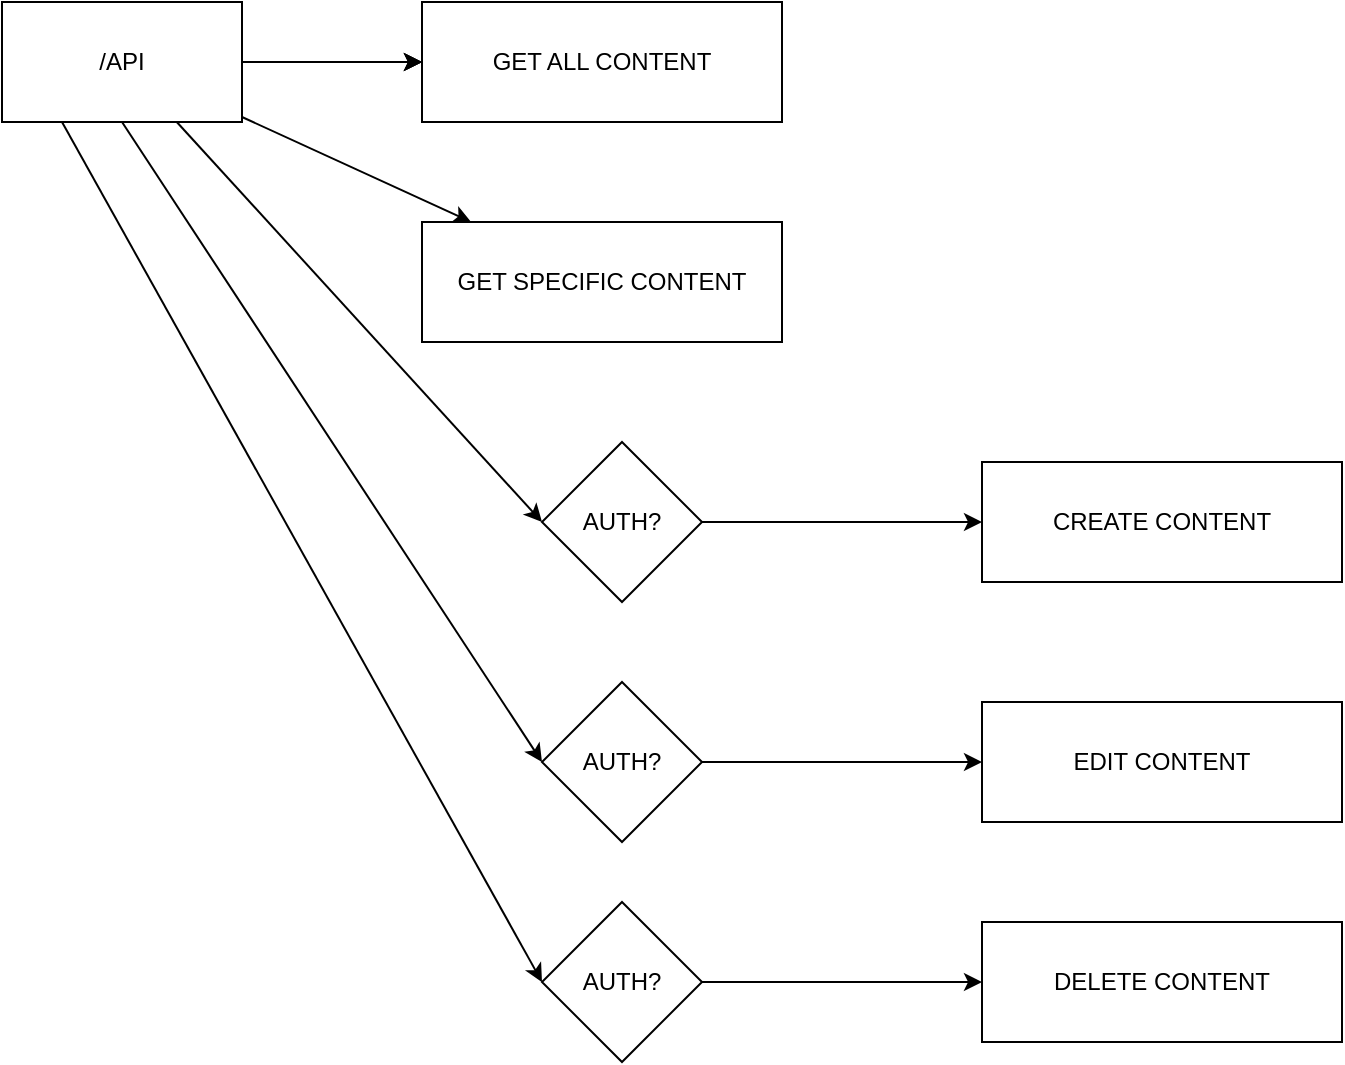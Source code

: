 <mxfile>
    <diagram id="Qgo_CkFt3wkSDkVfnKrJ" name="Page-1">
        <mxGraphModel dx="1468" dy="658" grid="1" gridSize="10" guides="1" tooltips="1" connect="1" arrows="1" fold="1" page="1" pageScale="1" pageWidth="850" pageHeight="1100" math="0" shadow="0">
            <root>
                <mxCell id="0"/>
                <mxCell id="1" parent="0"/>
                <mxCell id="4" value="" style="edgeStyle=none;html=1;" edge="1" parent="1" source="2" target="3">
                    <mxGeometry relative="1" as="geometry"/>
                </mxCell>
                <mxCell id="5" value="" style="edgeStyle=none;html=1;" edge="1" parent="1" source="2" target="3">
                    <mxGeometry relative="1" as="geometry"/>
                </mxCell>
                <mxCell id="6" value="" style="edgeStyle=none;html=1;" edge="1" parent="1" source="2" target="3">
                    <mxGeometry relative="1" as="geometry"/>
                </mxCell>
                <mxCell id="8" value="" style="edgeStyle=none;html=1;" edge="1" parent="1" source="2" target="7">
                    <mxGeometry relative="1" as="geometry"/>
                </mxCell>
                <mxCell id="10" value="" style="edgeStyle=none;html=1;entryX=0;entryY=0.5;entryDx=0;entryDy=0;" edge="1" parent="1" source="2" target="11">
                    <mxGeometry relative="1" as="geometry">
                        <mxPoint x="340" y="330" as="targetPoint"/>
                    </mxGeometry>
                </mxCell>
                <mxCell id="2" value="/API" style="whiteSpace=wrap;html=1;" vertex="1" parent="1">
                    <mxGeometry x="110" y="70" width="120" height="60" as="geometry"/>
                </mxCell>
                <mxCell id="3" value="GET ALL CONTENT" style="whiteSpace=wrap;html=1;" vertex="1" parent="1">
                    <mxGeometry x="320" y="70" width="180" height="60" as="geometry"/>
                </mxCell>
                <mxCell id="7" value="GET SPECIFIC CONTENT" style="whiteSpace=wrap;html=1;" vertex="1" parent="1">
                    <mxGeometry x="320" y="180" width="180" height="60" as="geometry"/>
                </mxCell>
                <mxCell id="9" value="CREATE CONTENT" style="whiteSpace=wrap;html=1;" vertex="1" parent="1">
                    <mxGeometry x="600" y="300" width="180" height="60" as="geometry"/>
                </mxCell>
                <mxCell id="12" style="edgeStyle=none;html=1;entryX=0;entryY=0.5;entryDx=0;entryDy=0;" edge="1" parent="1" source="11" target="9">
                    <mxGeometry relative="1" as="geometry"/>
                </mxCell>
                <mxCell id="11" value="AUTH?" style="rhombus;whiteSpace=wrap;html=1;" vertex="1" parent="1">
                    <mxGeometry x="380" y="290" width="80" height="80" as="geometry"/>
                </mxCell>
                <mxCell id="13" value="AUTH?" style="rhombus;whiteSpace=wrap;html=1;" vertex="1" parent="1">
                    <mxGeometry x="380" y="410" width="80" height="80" as="geometry"/>
                </mxCell>
                <mxCell id="14" value="EDIT CONTENT" style="whiteSpace=wrap;html=1;" vertex="1" parent="1">
                    <mxGeometry x="600" y="420" width="180" height="60" as="geometry"/>
                </mxCell>
                <mxCell id="15" style="edgeStyle=none;html=1;entryX=0;entryY=0.5;entryDx=0;entryDy=0;" edge="1" source="13" target="14" parent="1">
                    <mxGeometry relative="1" as="geometry"/>
                </mxCell>
                <mxCell id="16" value="" style="edgeStyle=none;html=1;entryX=0;entryY=0.5;entryDx=0;entryDy=0;exitX=0.5;exitY=1;exitDx=0;exitDy=0;" edge="1" target="13" parent="1" source="2">
                    <mxGeometry relative="1" as="geometry">
                        <mxPoint x="197.391" y="250" as="sourcePoint"/>
                        <mxPoint x="340" y="450" as="targetPoint"/>
                    </mxGeometry>
                </mxCell>
                <mxCell id="18" value="AUTH?" style="rhombus;whiteSpace=wrap;html=1;" vertex="1" parent="1">
                    <mxGeometry x="380" y="520" width="80" height="80" as="geometry"/>
                </mxCell>
                <mxCell id="19" value="DELETE CONTENT" style="whiteSpace=wrap;html=1;" vertex="1" parent="1">
                    <mxGeometry x="600" y="530" width="180" height="60" as="geometry"/>
                </mxCell>
                <mxCell id="20" style="edgeStyle=none;html=1;entryX=0;entryY=0.5;entryDx=0;entryDy=0;" edge="1" source="18" target="19" parent="1">
                    <mxGeometry relative="1" as="geometry"/>
                </mxCell>
                <mxCell id="21" value="" style="edgeStyle=none;html=1;entryX=0;entryY=0.5;entryDx=0;entryDy=0;exitX=0.25;exitY=1;exitDx=0;exitDy=0;" edge="1" target="18" parent="1" source="2">
                    <mxGeometry relative="1" as="geometry">
                        <mxPoint x="170" y="240" as="sourcePoint"/>
                        <mxPoint x="340" y="560" as="targetPoint"/>
                    </mxGeometry>
                </mxCell>
            </root>
        </mxGraphModel>
    </diagram>
</mxfile>
